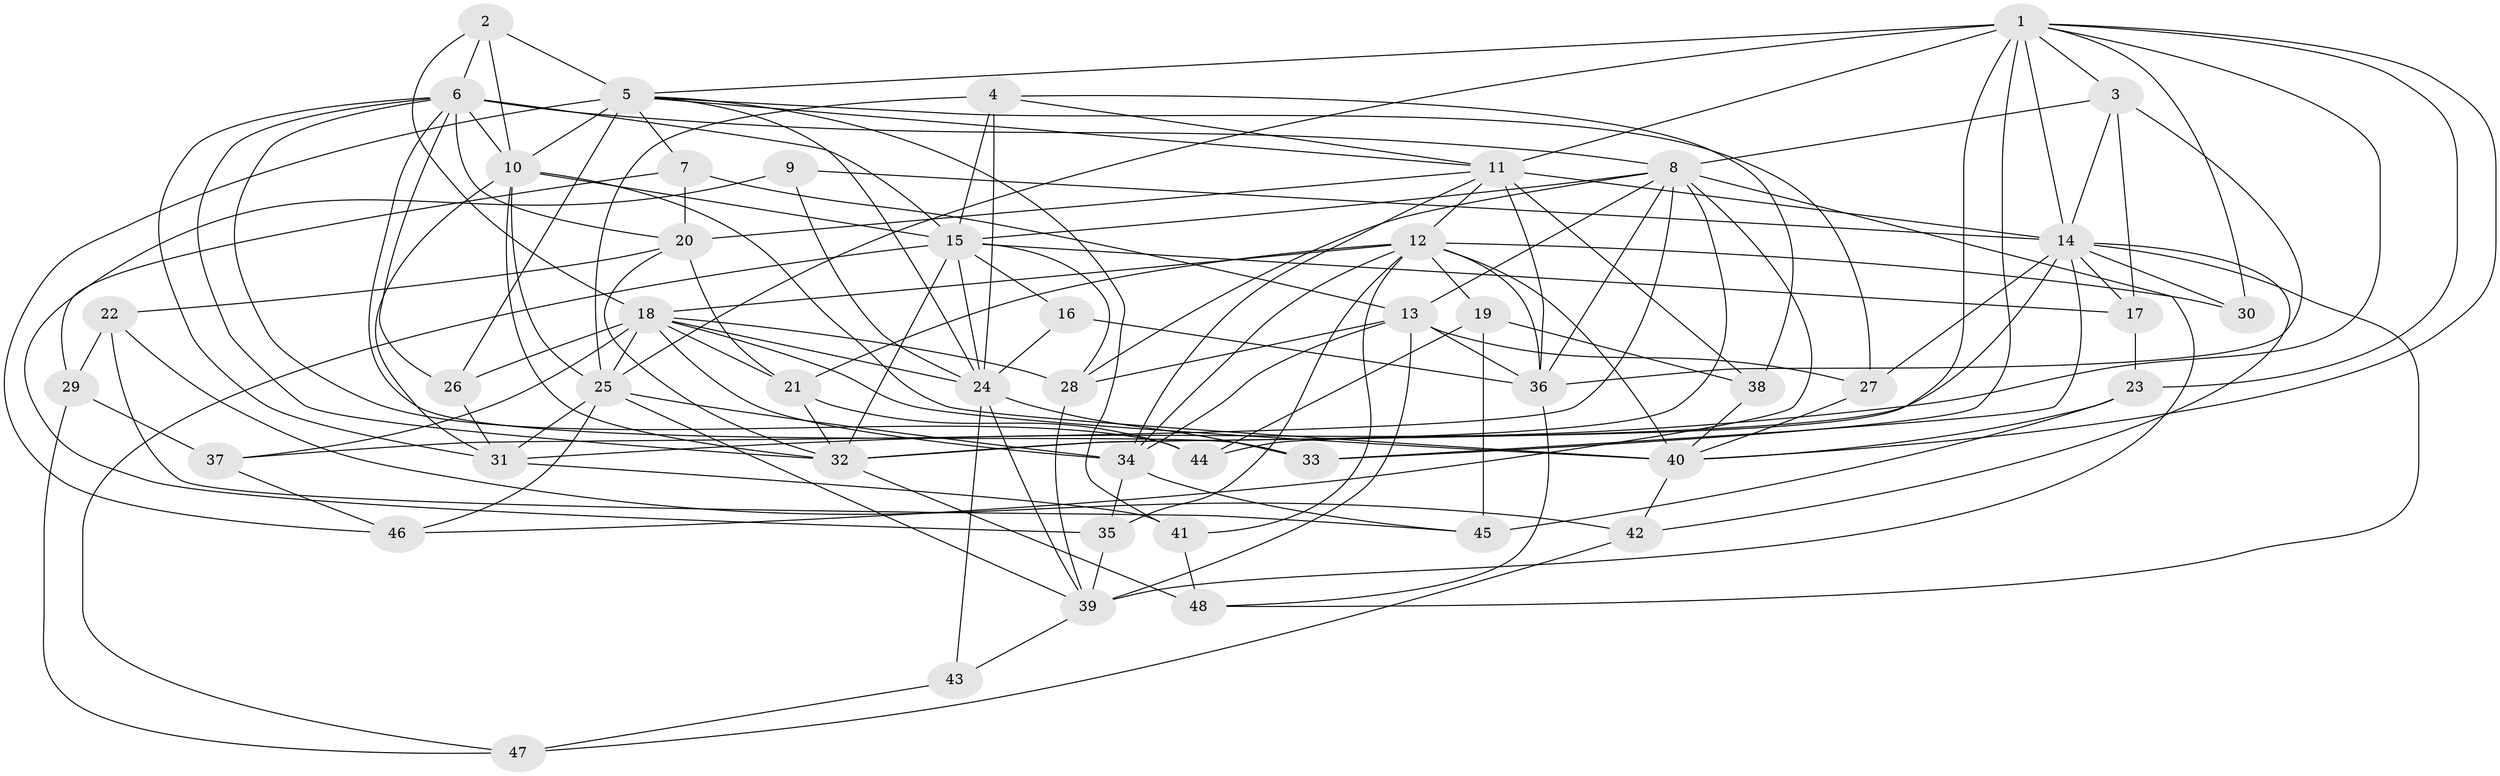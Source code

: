 // original degree distribution, {4: 1.0}
// Generated by graph-tools (version 1.1) at 2025/53/03/04/25 22:53:57]
// undirected, 48 vertices, 142 edges
graph export_dot {
  node [color=gray90,style=filled];
  1;
  2;
  3;
  4;
  5;
  6;
  7;
  8;
  9;
  10;
  11;
  12;
  13;
  14;
  15;
  16;
  17;
  18;
  19;
  20;
  21;
  22;
  23;
  24;
  25;
  26;
  27;
  28;
  29;
  30;
  31;
  32;
  33;
  34;
  35;
  36;
  37;
  38;
  39;
  40;
  41;
  42;
  43;
  44;
  45;
  46;
  47;
  48;
  1 -- 3 [weight=1.0];
  1 -- 5 [weight=1.0];
  1 -- 11 [weight=2.0];
  1 -- 14 [weight=1.0];
  1 -- 23 [weight=1.0];
  1 -- 25 [weight=1.0];
  1 -- 30 [weight=1.0];
  1 -- 31 [weight=1.0];
  1 -- 33 [weight=1.0];
  1 -- 40 [weight=1.0];
  1 -- 44 [weight=1.0];
  2 -- 5 [weight=1.0];
  2 -- 6 [weight=1.0];
  2 -- 10 [weight=1.0];
  2 -- 18 [weight=1.0];
  3 -- 8 [weight=1.0];
  3 -- 14 [weight=1.0];
  3 -- 17 [weight=1.0];
  3 -- 36 [weight=2.0];
  4 -- 11 [weight=1.0];
  4 -- 15 [weight=1.0];
  4 -- 24 [weight=2.0];
  4 -- 25 [weight=1.0];
  4 -- 38 [weight=1.0];
  5 -- 7 [weight=1.0];
  5 -- 10 [weight=3.0];
  5 -- 11 [weight=1.0];
  5 -- 24 [weight=1.0];
  5 -- 26 [weight=1.0];
  5 -- 27 [weight=1.0];
  5 -- 41 [weight=1.0];
  5 -- 46 [weight=1.0];
  6 -- 8 [weight=1.0];
  6 -- 10 [weight=1.0];
  6 -- 15 [weight=2.0];
  6 -- 20 [weight=2.0];
  6 -- 26 [weight=1.0];
  6 -- 31 [weight=1.0];
  6 -- 32 [weight=1.0];
  6 -- 33 [weight=1.0];
  6 -- 44 [weight=1.0];
  7 -- 13 [weight=1.0];
  7 -- 20 [weight=1.0];
  7 -- 29 [weight=1.0];
  8 -- 13 [weight=1.0];
  8 -- 15 [weight=1.0];
  8 -- 28 [weight=2.0];
  8 -- 32 [weight=1.0];
  8 -- 36 [weight=1.0];
  8 -- 37 [weight=1.0];
  8 -- 39 [weight=2.0];
  8 -- 46 [weight=1.0];
  9 -- 14 [weight=2.0];
  9 -- 24 [weight=1.0];
  9 -- 35 [weight=1.0];
  10 -- 15 [weight=1.0];
  10 -- 25 [weight=1.0];
  10 -- 31 [weight=1.0];
  10 -- 32 [weight=1.0];
  10 -- 40 [weight=1.0];
  11 -- 12 [weight=1.0];
  11 -- 14 [weight=1.0];
  11 -- 20 [weight=2.0];
  11 -- 34 [weight=1.0];
  11 -- 36 [weight=1.0];
  11 -- 38 [weight=2.0];
  12 -- 18 [weight=1.0];
  12 -- 19 [weight=1.0];
  12 -- 21 [weight=2.0];
  12 -- 30 [weight=2.0];
  12 -- 34 [weight=1.0];
  12 -- 35 [weight=1.0];
  12 -- 36 [weight=1.0];
  12 -- 40 [weight=1.0];
  12 -- 41 [weight=1.0];
  13 -- 27 [weight=1.0];
  13 -- 28 [weight=1.0];
  13 -- 34 [weight=1.0];
  13 -- 36 [weight=2.0];
  13 -- 39 [weight=1.0];
  14 -- 17 [weight=1.0];
  14 -- 27 [weight=1.0];
  14 -- 30 [weight=1.0];
  14 -- 32 [weight=1.0];
  14 -- 33 [weight=1.0];
  14 -- 42 [weight=1.0];
  14 -- 48 [weight=1.0];
  15 -- 16 [weight=1.0];
  15 -- 17 [weight=1.0];
  15 -- 24 [weight=2.0];
  15 -- 28 [weight=1.0];
  15 -- 32 [weight=1.0];
  15 -- 47 [weight=1.0];
  16 -- 24 [weight=1.0];
  16 -- 36 [weight=2.0];
  17 -- 23 [weight=1.0];
  18 -- 21 [weight=1.0];
  18 -- 24 [weight=1.0];
  18 -- 25 [weight=1.0];
  18 -- 26 [weight=1.0];
  18 -- 28 [weight=1.0];
  18 -- 34 [weight=2.0];
  18 -- 37 [weight=1.0];
  18 -- 40 [weight=2.0];
  19 -- 38 [weight=1.0];
  19 -- 44 [weight=1.0];
  19 -- 45 [weight=1.0];
  20 -- 21 [weight=1.0];
  20 -- 22 [weight=1.0];
  20 -- 32 [weight=1.0];
  21 -- 32 [weight=1.0];
  21 -- 44 [weight=1.0];
  22 -- 29 [weight=1.0];
  22 -- 42 [weight=1.0];
  22 -- 45 [weight=1.0];
  23 -- 40 [weight=1.0];
  23 -- 45 [weight=1.0];
  24 -- 33 [weight=1.0];
  24 -- 39 [weight=1.0];
  24 -- 43 [weight=2.0];
  25 -- 31 [weight=1.0];
  25 -- 34 [weight=3.0];
  25 -- 39 [weight=1.0];
  25 -- 46 [weight=1.0];
  26 -- 31 [weight=1.0];
  27 -- 40 [weight=1.0];
  28 -- 39 [weight=1.0];
  29 -- 37 [weight=1.0];
  29 -- 47 [weight=1.0];
  31 -- 41 [weight=1.0];
  32 -- 48 [weight=1.0];
  34 -- 35 [weight=1.0];
  34 -- 45 [weight=1.0];
  35 -- 39 [weight=1.0];
  36 -- 48 [weight=1.0];
  37 -- 46 [weight=1.0];
  38 -- 40 [weight=2.0];
  39 -- 43 [weight=1.0];
  40 -- 42 [weight=1.0];
  41 -- 48 [weight=1.0];
  42 -- 47 [weight=1.0];
  43 -- 47 [weight=1.0];
}
